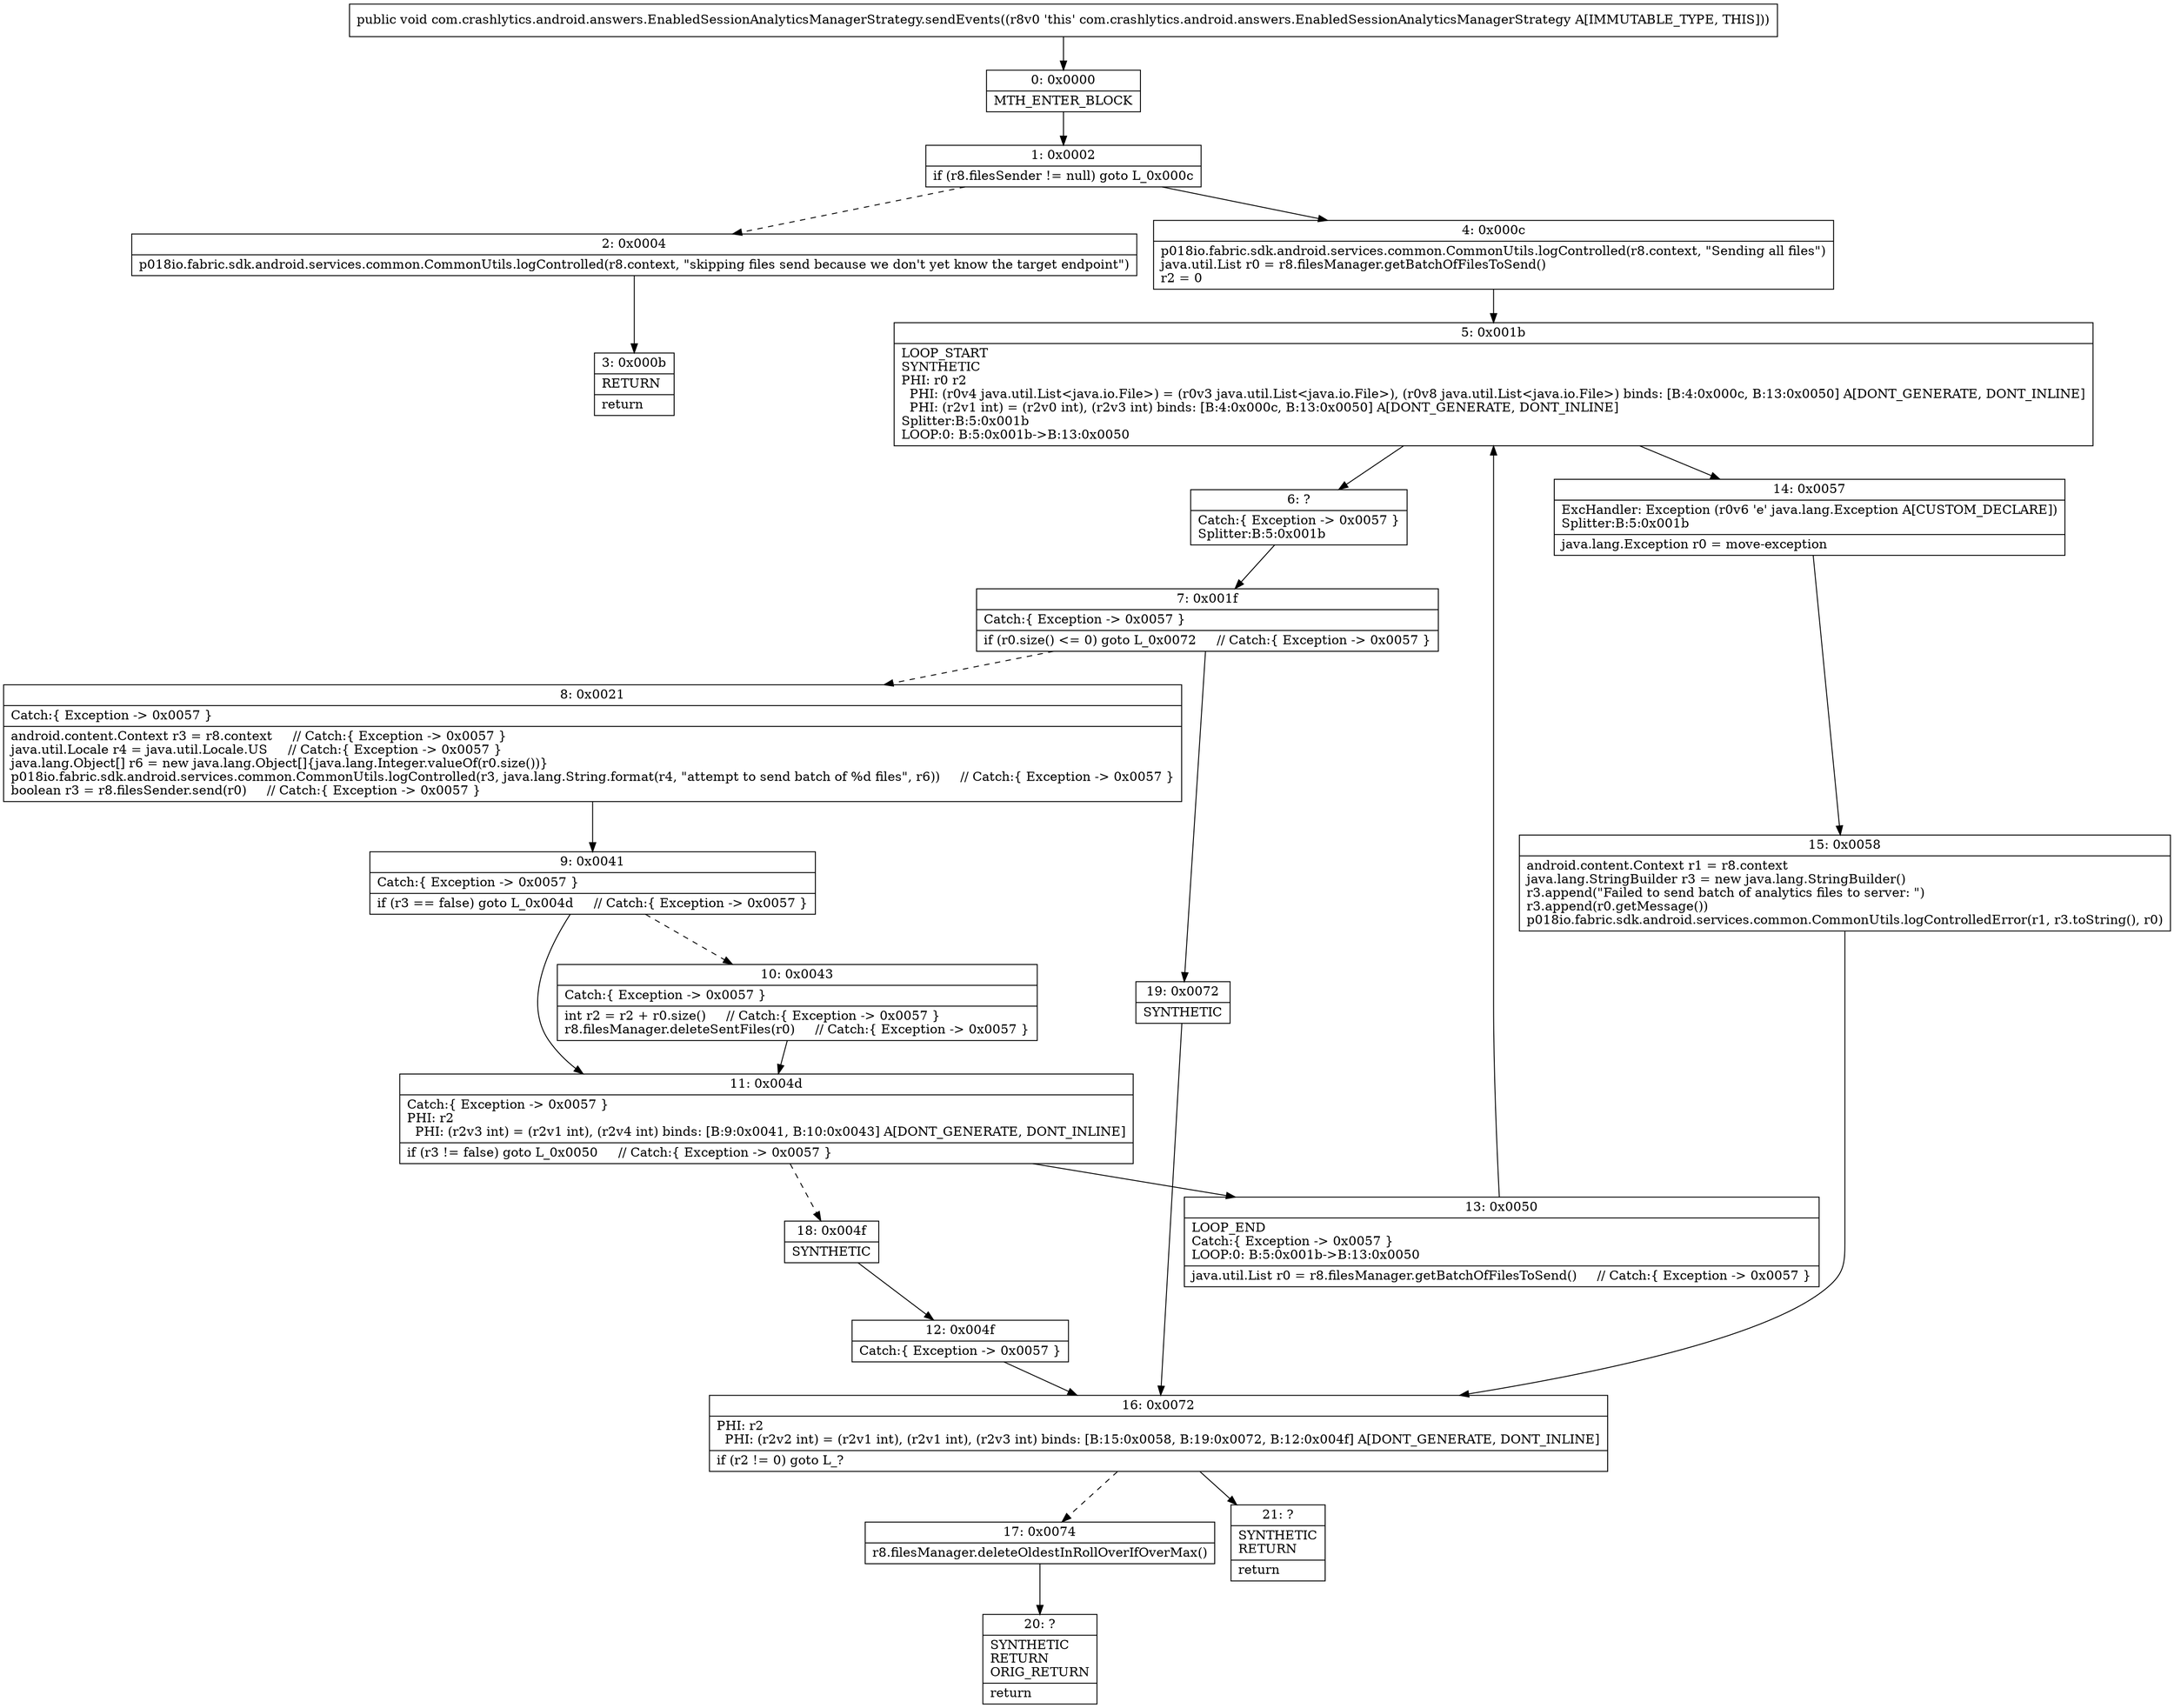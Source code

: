 digraph "CFG forcom.crashlytics.android.answers.EnabledSessionAnalyticsManagerStrategy.sendEvents()V" {
Node_0 [shape=record,label="{0\:\ 0x0000|MTH_ENTER_BLOCK\l}"];
Node_1 [shape=record,label="{1\:\ 0x0002|if (r8.filesSender != null) goto L_0x000c\l}"];
Node_2 [shape=record,label="{2\:\ 0x0004|p018io.fabric.sdk.android.services.common.CommonUtils.logControlled(r8.context, \"skipping files send because we don't yet know the target endpoint\")\l}"];
Node_3 [shape=record,label="{3\:\ 0x000b|RETURN\l|return\l}"];
Node_4 [shape=record,label="{4\:\ 0x000c|p018io.fabric.sdk.android.services.common.CommonUtils.logControlled(r8.context, \"Sending all files\")\ljava.util.List r0 = r8.filesManager.getBatchOfFilesToSend()\lr2 = 0\l}"];
Node_5 [shape=record,label="{5\:\ 0x001b|LOOP_START\lSYNTHETIC\lPHI: r0 r2 \l  PHI: (r0v4 java.util.List\<java.io.File\>) = (r0v3 java.util.List\<java.io.File\>), (r0v8 java.util.List\<java.io.File\>) binds: [B:4:0x000c, B:13:0x0050] A[DONT_GENERATE, DONT_INLINE]\l  PHI: (r2v1 int) = (r2v0 int), (r2v3 int) binds: [B:4:0x000c, B:13:0x0050] A[DONT_GENERATE, DONT_INLINE]\lSplitter:B:5:0x001b\lLOOP:0: B:5:0x001b\-\>B:13:0x0050\l}"];
Node_6 [shape=record,label="{6\:\ ?|Catch:\{ Exception \-\> 0x0057 \}\lSplitter:B:5:0x001b\l}"];
Node_7 [shape=record,label="{7\:\ 0x001f|Catch:\{ Exception \-\> 0x0057 \}\l|if (r0.size() \<= 0) goto L_0x0072     \/\/ Catch:\{ Exception \-\> 0x0057 \}\l}"];
Node_8 [shape=record,label="{8\:\ 0x0021|Catch:\{ Exception \-\> 0x0057 \}\l|android.content.Context r3 = r8.context     \/\/ Catch:\{ Exception \-\> 0x0057 \}\ljava.util.Locale r4 = java.util.Locale.US     \/\/ Catch:\{ Exception \-\> 0x0057 \}\ljava.lang.Object[] r6 = new java.lang.Object[]\{java.lang.Integer.valueOf(r0.size())\}\lp018io.fabric.sdk.android.services.common.CommonUtils.logControlled(r3, java.lang.String.format(r4, \"attempt to send batch of %d files\", r6))     \/\/ Catch:\{ Exception \-\> 0x0057 \}\lboolean r3 = r8.filesSender.send(r0)     \/\/ Catch:\{ Exception \-\> 0x0057 \}\l}"];
Node_9 [shape=record,label="{9\:\ 0x0041|Catch:\{ Exception \-\> 0x0057 \}\l|if (r3 == false) goto L_0x004d     \/\/ Catch:\{ Exception \-\> 0x0057 \}\l}"];
Node_10 [shape=record,label="{10\:\ 0x0043|Catch:\{ Exception \-\> 0x0057 \}\l|int r2 = r2 + r0.size()     \/\/ Catch:\{ Exception \-\> 0x0057 \}\lr8.filesManager.deleteSentFiles(r0)     \/\/ Catch:\{ Exception \-\> 0x0057 \}\l}"];
Node_11 [shape=record,label="{11\:\ 0x004d|Catch:\{ Exception \-\> 0x0057 \}\lPHI: r2 \l  PHI: (r2v3 int) = (r2v1 int), (r2v4 int) binds: [B:9:0x0041, B:10:0x0043] A[DONT_GENERATE, DONT_INLINE]\l|if (r3 != false) goto L_0x0050     \/\/ Catch:\{ Exception \-\> 0x0057 \}\l}"];
Node_12 [shape=record,label="{12\:\ 0x004f|Catch:\{ Exception \-\> 0x0057 \}\l}"];
Node_13 [shape=record,label="{13\:\ 0x0050|LOOP_END\lCatch:\{ Exception \-\> 0x0057 \}\lLOOP:0: B:5:0x001b\-\>B:13:0x0050\l|java.util.List r0 = r8.filesManager.getBatchOfFilesToSend()     \/\/ Catch:\{ Exception \-\> 0x0057 \}\l}"];
Node_14 [shape=record,label="{14\:\ 0x0057|ExcHandler: Exception (r0v6 'e' java.lang.Exception A[CUSTOM_DECLARE])\lSplitter:B:5:0x001b\l|java.lang.Exception r0 = move\-exception\l}"];
Node_15 [shape=record,label="{15\:\ 0x0058|android.content.Context r1 = r8.context\ljava.lang.StringBuilder r3 = new java.lang.StringBuilder()\lr3.append(\"Failed to send batch of analytics files to server: \")\lr3.append(r0.getMessage())\lp018io.fabric.sdk.android.services.common.CommonUtils.logControlledError(r1, r3.toString(), r0)\l}"];
Node_16 [shape=record,label="{16\:\ 0x0072|PHI: r2 \l  PHI: (r2v2 int) = (r2v1 int), (r2v1 int), (r2v3 int) binds: [B:15:0x0058, B:19:0x0072, B:12:0x004f] A[DONT_GENERATE, DONT_INLINE]\l|if (r2 != 0) goto L_?\l}"];
Node_17 [shape=record,label="{17\:\ 0x0074|r8.filesManager.deleteOldestInRollOverIfOverMax()\l}"];
Node_18 [shape=record,label="{18\:\ 0x004f|SYNTHETIC\l}"];
Node_19 [shape=record,label="{19\:\ 0x0072|SYNTHETIC\l}"];
Node_20 [shape=record,label="{20\:\ ?|SYNTHETIC\lRETURN\lORIG_RETURN\l|return\l}"];
Node_21 [shape=record,label="{21\:\ ?|SYNTHETIC\lRETURN\l|return\l}"];
MethodNode[shape=record,label="{public void com.crashlytics.android.answers.EnabledSessionAnalyticsManagerStrategy.sendEvents((r8v0 'this' com.crashlytics.android.answers.EnabledSessionAnalyticsManagerStrategy A[IMMUTABLE_TYPE, THIS])) }"];
MethodNode -> Node_0;
Node_0 -> Node_1;
Node_1 -> Node_2[style=dashed];
Node_1 -> Node_4;
Node_2 -> Node_3;
Node_4 -> Node_5;
Node_5 -> Node_6;
Node_5 -> Node_14;
Node_6 -> Node_7;
Node_7 -> Node_8[style=dashed];
Node_7 -> Node_19;
Node_8 -> Node_9;
Node_9 -> Node_10[style=dashed];
Node_9 -> Node_11;
Node_10 -> Node_11;
Node_11 -> Node_13;
Node_11 -> Node_18[style=dashed];
Node_12 -> Node_16;
Node_13 -> Node_5;
Node_14 -> Node_15;
Node_15 -> Node_16;
Node_16 -> Node_17[style=dashed];
Node_16 -> Node_21;
Node_17 -> Node_20;
Node_18 -> Node_12;
Node_19 -> Node_16;
}

